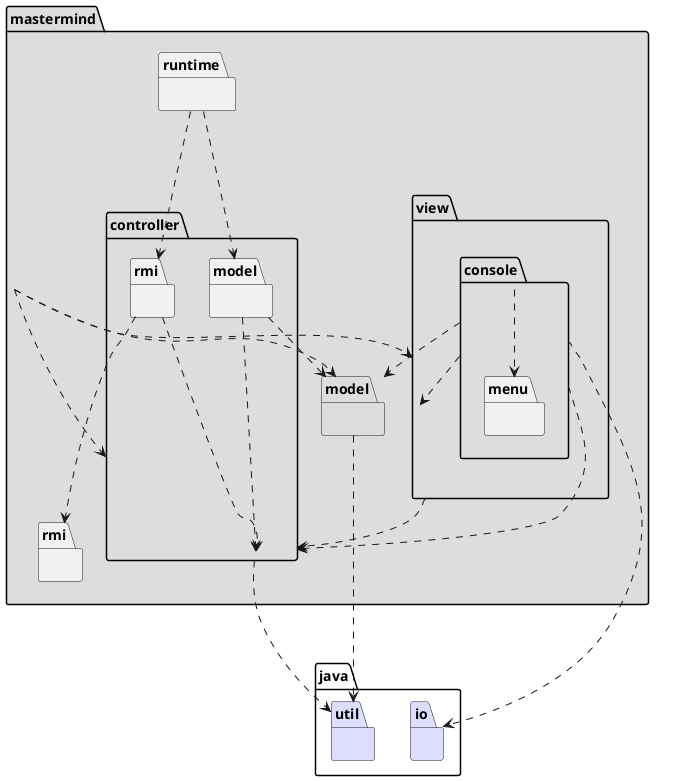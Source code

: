 @startuml
package mastermind #DDDDDD {
}

package mastermind.controller #DDDDDD {
}

package mastermind.model #DDDDDD {
}

package mastermind.view #DDDDDD {
}

package mastermind.view.console #DDDDDD {
}

package mastermind.view.console.menu {
}

package java.util #DDDDFF {
}

package java.io #DDDDFF {
}

package mastermind.controller.model {
}

package mastermind.controller.rmi {
}

package mastermind.runtime {
}

package mastermind.rmi {
}


mastermind -[dashed]-> mastermind.controller
mastermind -[dashed]-> mastermind.view
mastermind -[dashed]-> mastermind.model

mastermind.view -[dashed]-> mastermind.controller
mastermind.view.console -[dashed]-> mastermind.view
mastermind.view.console -[dashed]-> mastermind.model
mastermind.view.console -[dashed]-> mastermind.controller
mastermind.view.console -[dashed]-> java.io
mastermind.view.console -[dashed]-> mastermind.view.console.menu

mastermind.controller.model -[dashed]-> mastermind.model
mastermind.controller.model -[dashed]-> mastermind.controller
mastermind.controller -[dashed]--> java.util

mastermind.controller.rmi -[dashed]--> mastermind.controller
mastermind.controller.rmi -[dashed]--> mastermind.rmi

mastermind.model -[dashed].-> java.util

mastermind.runtime -[dashed]--> mastermind.controller.model
mastermind.runtime -[dashed]--> mastermind.controller.rmi

@enduml

